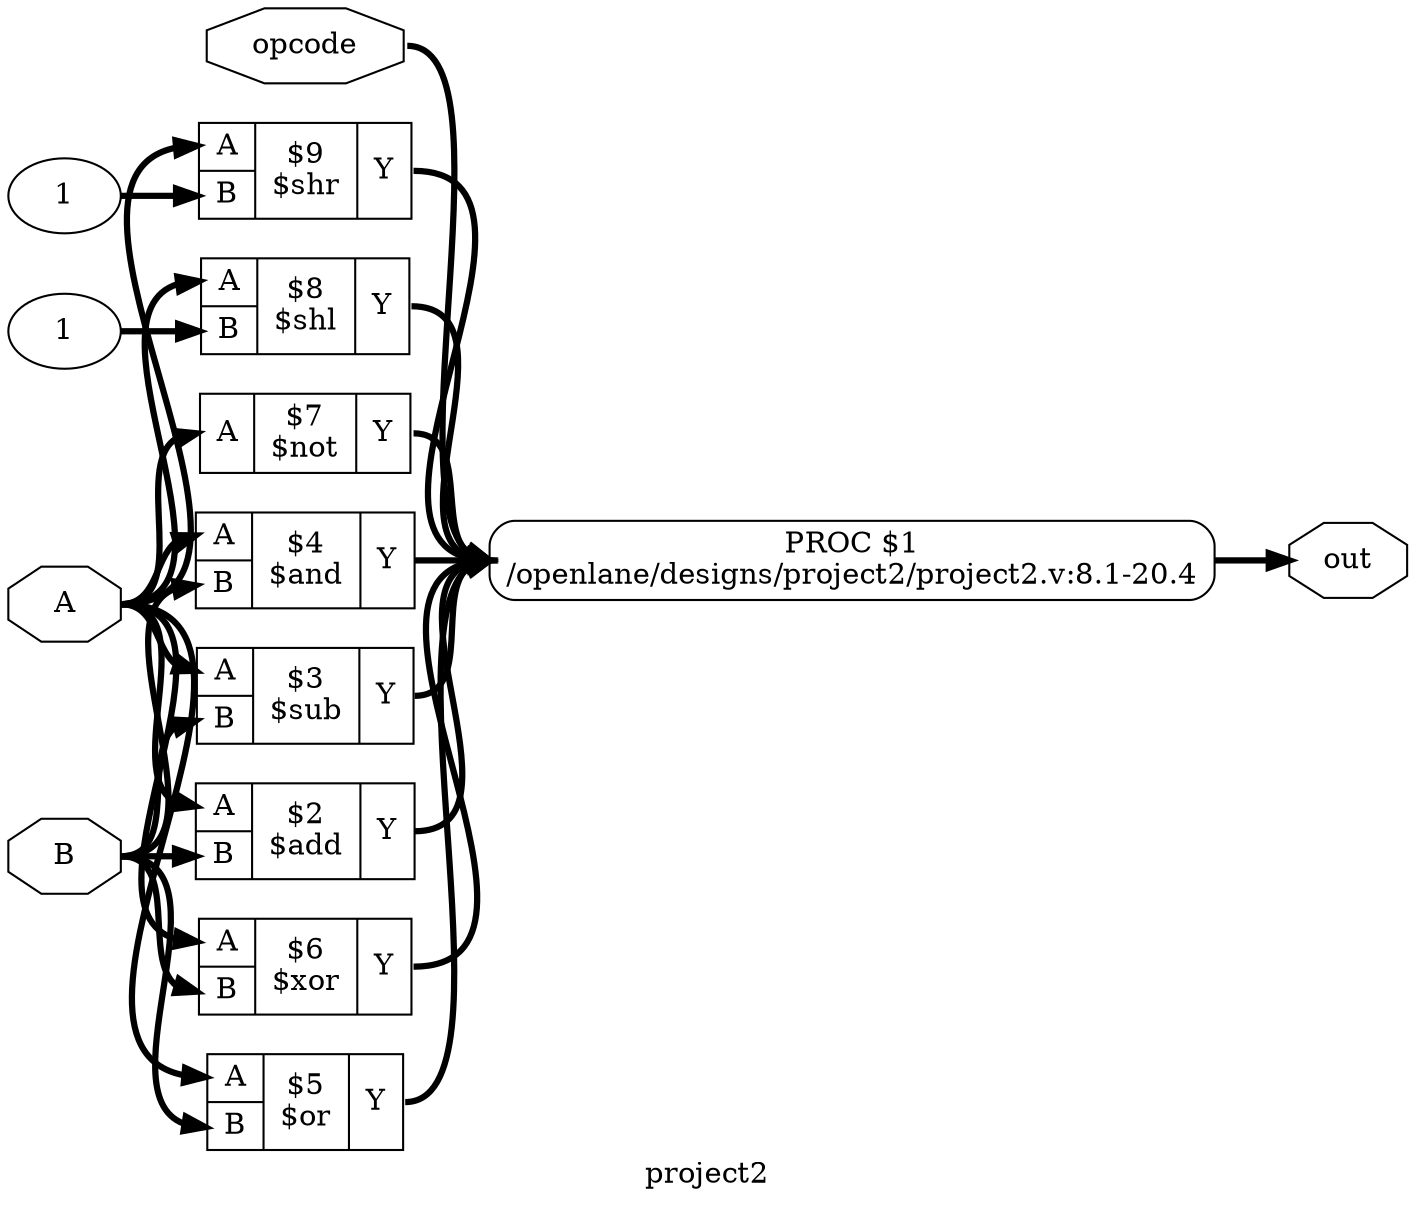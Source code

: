digraph "project2" {
label="project2";
rankdir="LR";
remincross=true;
n11 [ shape=octagon, label="out", color="black", fontcolor="black" ];
n12 [ shape=octagon, label="opcode", color="black", fontcolor="black" ];
n13 [ shape=octagon, label="B", color="black", fontcolor="black" ];
n14 [ shape=octagon, label="A", color="black", fontcolor="black" ];
v0 [ label="1" ];
c16 [ shape=record, label="{{<p14> A|<p13> B}|$9\n$shr|{<p15> Y}}",  ];
v1 [ label="1" ];
c17 [ shape=record, label="{{<p14> A|<p13> B}|$8\n$shl|{<p15> Y}}",  ];
c18 [ shape=record, label="{{<p14> A}|$7\n$not|{<p15> Y}}",  ];
c19 [ shape=record, label="{{<p14> A|<p13> B}|$6\n$xor|{<p15> Y}}",  ];
c20 [ shape=record, label="{{<p14> A|<p13> B}|$5\n$or|{<p15> Y}}",  ];
c21 [ shape=record, label="{{<p14> A|<p13> B}|$4\n$and|{<p15> Y}}",  ];
c22 [ shape=record, label="{{<p14> A|<p13> B}|$3\n$sub|{<p15> Y}}",  ];
c23 [ shape=record, label="{{<p14> A|<p13> B}|$2\n$add|{<p15> Y}}",  ];
p2 [shape=box, style=rounded, label="PROC $1\n/openlane/designs/project2/project2.v:8.1-20.4", ];
c16:p15:e -> p2:w [color="black", fontcolor="black", style="setlinewidth(3)", label=""];
p2:e -> n11:w [color="black", fontcolor="black", style="setlinewidth(3)", label=""];
n12:e -> p2:w [color="black", fontcolor="black", style="setlinewidth(3)", label=""];
n13:e -> c19:p13:w [color="black", fontcolor="black", style="setlinewidth(3)", label=""];
n13:e -> c20:p13:w [color="black", fontcolor="black", style="setlinewidth(3)", label=""];
n13:e -> c21:p13:w [color="black", fontcolor="black", style="setlinewidth(3)", label=""];
n13:e -> c22:p13:w [color="black", fontcolor="black", style="setlinewidth(3)", label=""];
n13:e -> c23:p13:w [color="black", fontcolor="black", style="setlinewidth(3)", label=""];
n14:e -> c16:p14:w [color="black", fontcolor="black", style="setlinewidth(3)", label=""];
n14:e -> c17:p14:w [color="black", fontcolor="black", style="setlinewidth(3)", label=""];
n14:e -> c18:p14:w [color="black", fontcolor="black", style="setlinewidth(3)", label=""];
n14:e -> c19:p14:w [color="black", fontcolor="black", style="setlinewidth(3)", label=""];
n14:e -> c20:p14:w [color="black", fontcolor="black", style="setlinewidth(3)", label=""];
n14:e -> c21:p14:w [color="black", fontcolor="black", style="setlinewidth(3)", label=""];
n14:e -> c22:p14:w [color="black", fontcolor="black", style="setlinewidth(3)", label=""];
n14:e -> c23:p14:w [color="black", fontcolor="black", style="setlinewidth(3)", label=""];
c17:p15:e -> p2:w [color="black", fontcolor="black", style="setlinewidth(3)", label=""];
c18:p15:e -> p2:w [color="black", fontcolor="black", style="setlinewidth(3)", label=""];
c19:p15:e -> p2:w [color="black", fontcolor="black", style="setlinewidth(3)", label=""];
c20:p15:e -> p2:w [color="black", fontcolor="black", style="setlinewidth(3)", label=""];
c21:p15:e -> p2:w [color="black", fontcolor="black", style="setlinewidth(3)", label=""];
c22:p15:e -> p2:w [color="black", fontcolor="black", style="setlinewidth(3)", label=""];
c23:p15:e -> p2:w [color="black", fontcolor="black", style="setlinewidth(3)", label=""];
v0:e -> c16:p13:w [color="black", fontcolor="black", style="setlinewidth(3)", label=""];
v1:e -> c17:p13:w [color="black", fontcolor="black", style="setlinewidth(3)", label=""];
}

